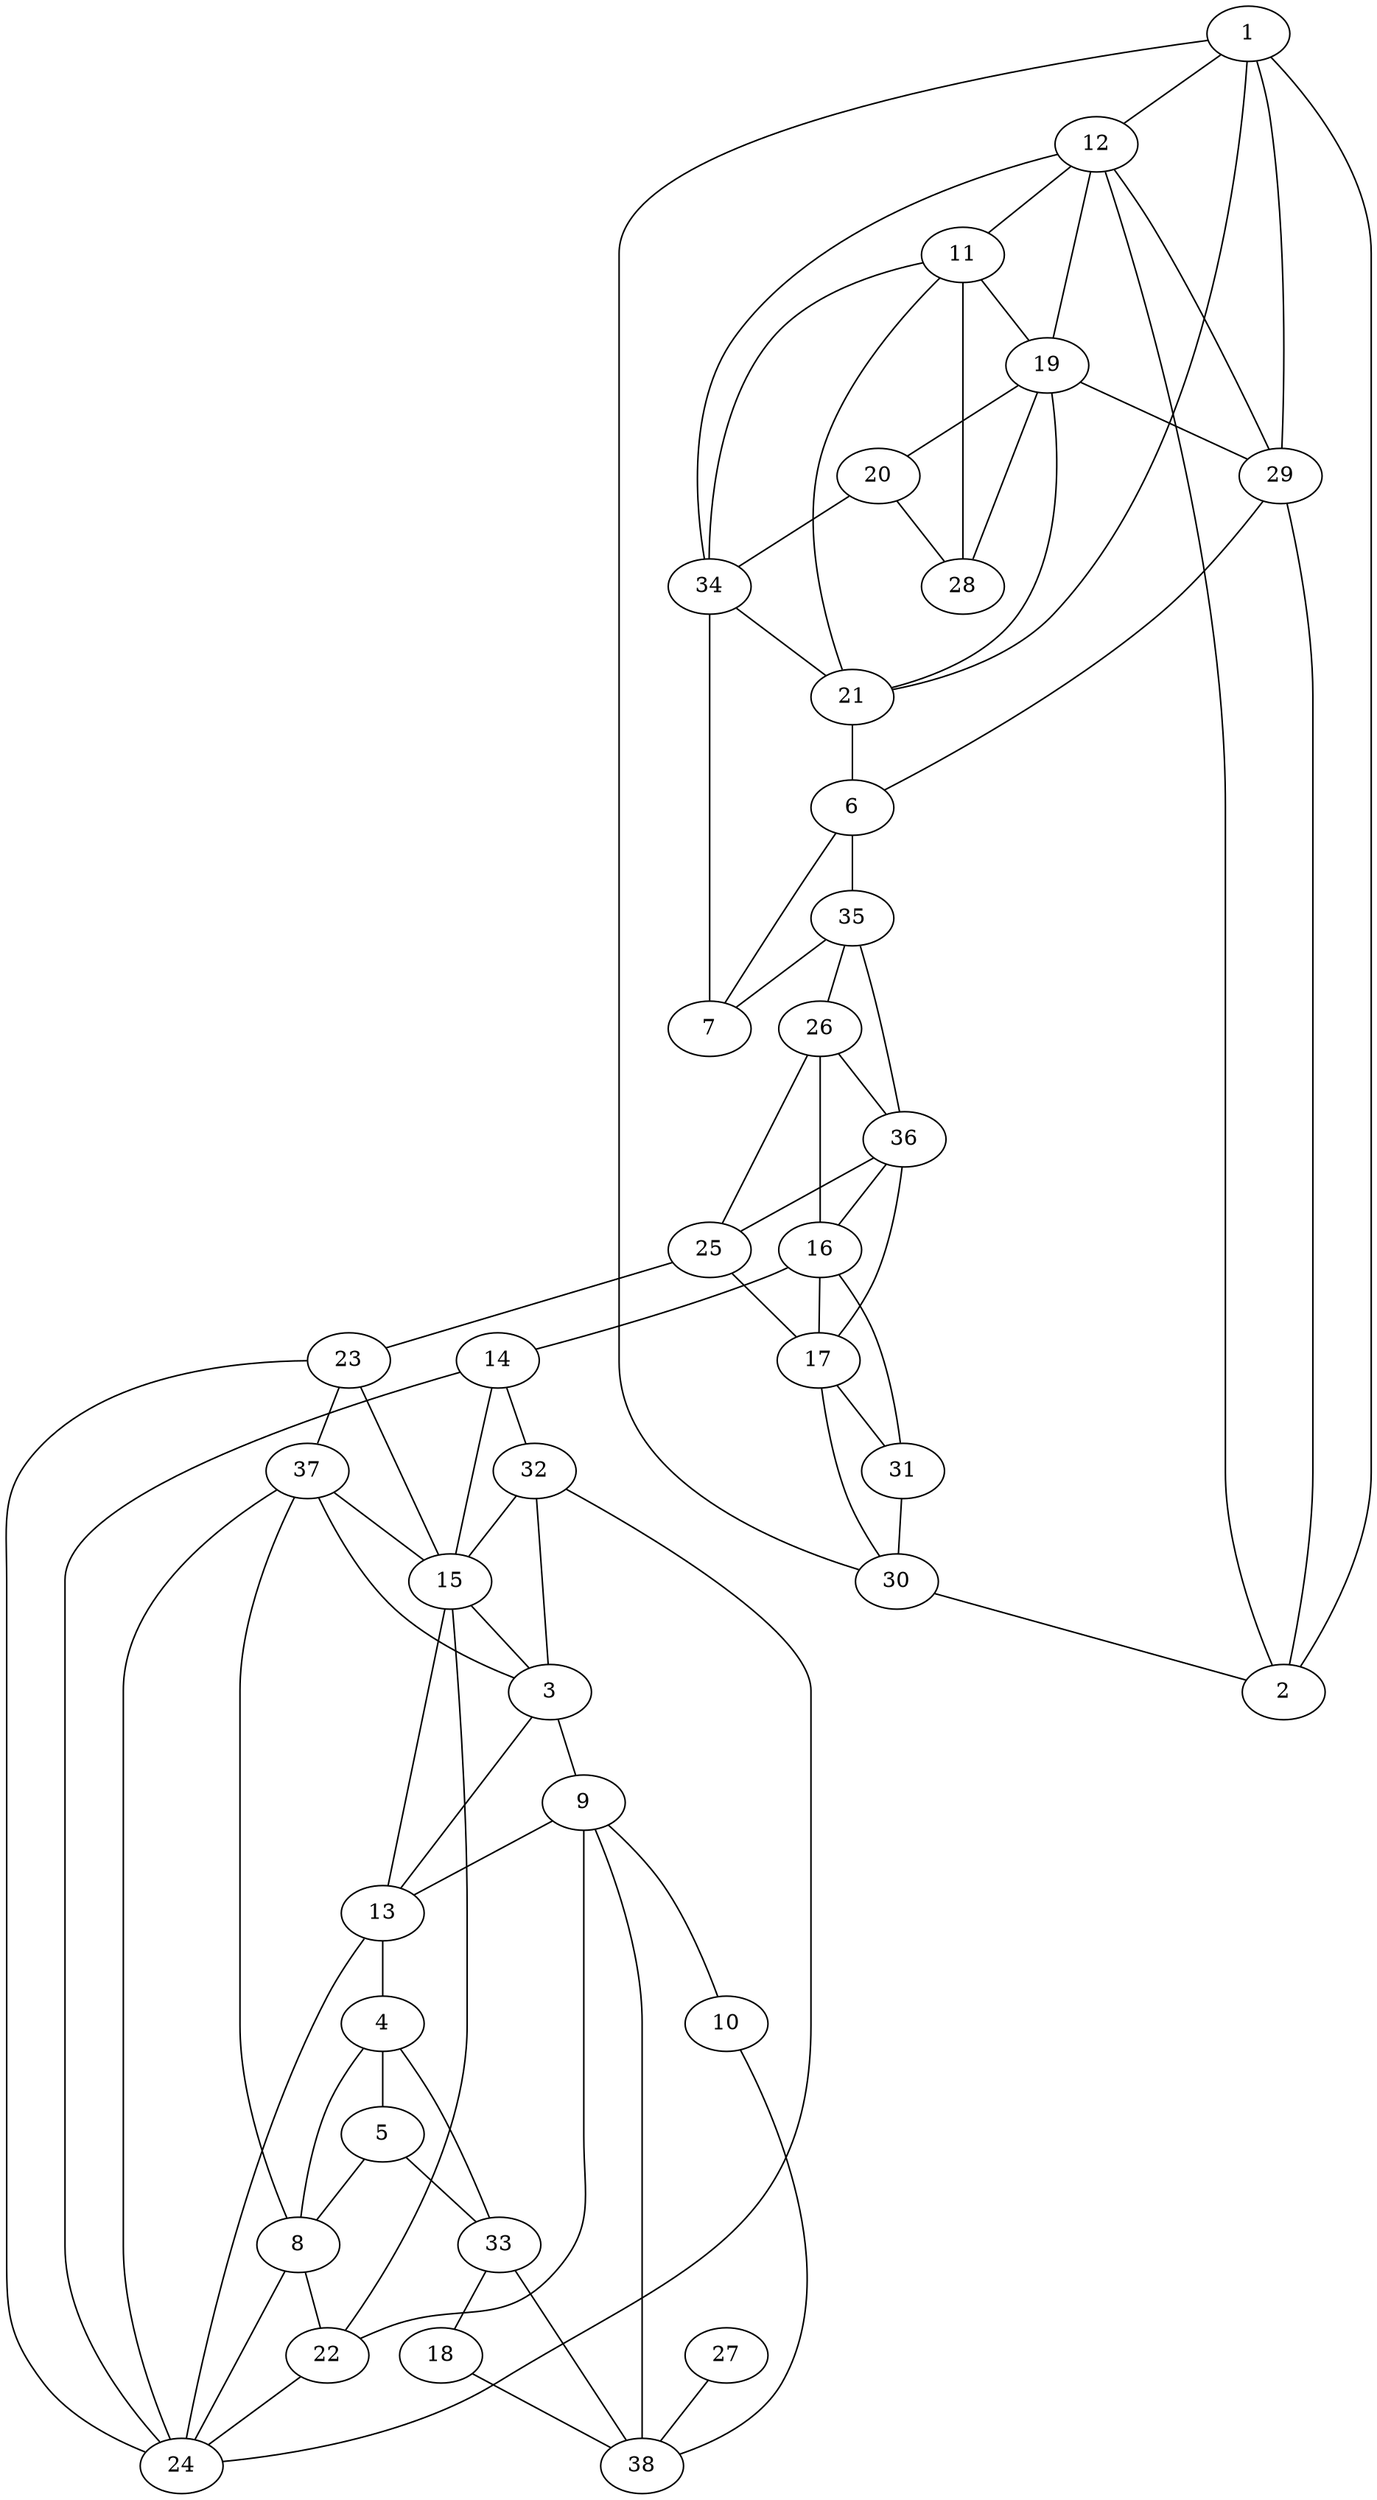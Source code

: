 graph pdb1ist {
	1	 [aaLength=5,
		sequence=YNDIV,
		type=0];
	2	 [aaLength=12,
		sequence=PKTAENFRALCT,
		type=0];
	1 -- 2	 [distance0="12.38603",
		frequency=1,
		type0=1];
	12	 [aaLength=9,
		sequence=PIGRVVFKL,
		type=1];
	1 -- 12	 [distance0="25.47159",
		frequency=1,
		type0=2];
	21	 [aaLength=9,
		sequence=PIGRVVFKL,
		type=1];
	1 -- 21	 [distance0="25.47159",
		frequency=1,
		type0=3];
	3	 [aaLength=5,
		sequence=CPWLD,
		type=0];
	9	 [aaLength=8,
		sequence=GYDIVKKV,
		type=0];
	3 -- 9	 [distance0="19.85377",
		frequency=1,
		type0=2];
	13	 [aaLength=8,
		sequence=VVFGEVVD,
		type=1];
	3 -- 13	 [distance0="3.0",
		frequency=1,
		type0=4];
	4	 [aaLength=8,
		sequence=GYDIVKKV,
		type=0];
	5	 [aaLength=4,
		sequence=ESLG,
		type=0];
	4 -- 5	 [distance0="9.280509",
		distance1="0.0",
		frequency=2,
		type0=1,
		type1=5];
	33	 [aaLength=4,
		sequence=SPSG,
		type=2];
	4 -- 33	 [distance0="12.76566",
		frequency=1,
		type0=2];
	8	 [aaLength=5,
		sequence=CPWLD,
		type=0];
	5 -- 8	 [distance0="26.43967",
		frequency=1,
		type0=3];
	5 -- 33	 [distance0="5.551905",
		distance1="0.0",
		frequency=2,
		type0=1,
		type1=5];
	6	 [aaLength=5,
		sequence=YNDIV,
		type=0];
	7	 [aaLength=12,
		sequence=PKTAENFRALCT,
		type=0];
	6 -- 7	 [distance0="13.06584",
		distance1="0.0",
		frequency=2,
		type0=1,
		type1=5];
	35	 [aaLength=4,
		sequence=GEKG,
		type=2];
	6 -- 35	 [distance0="27.46487",
		frequency=1,
		type0=2];
	34	 [aaLength=4,
		sequence=ADGQ,
		type=2];
	7 -- 34	 [distance0="32.95318",
		frequency=1,
		type0=3];
	8 -- 4	 [distance0="19.77368",
		frequency=1,
		type0=2];
	22	 [aaLength=8,
		sequence=VVFGEVVD,
		type=1];
	8 -- 22	 [distance0="3.0",
		frequency=1,
		type0=4];
	10	 [aaLength=4,
		sequence=ESLG,
		type=0];
	9 -- 10	 [distance0="10.27993",
		distance1="0.0",
		frequency=2,
		type0=1,
		type1=5];
	9 -- 13	 [distance0="17.83078",
		frequency=1,
		type0=3];
	38	 [aaLength=4,
		sequence=SPSG,
		type=2];
	9 -- 38	 [distance0="13.57471",
		frequency=1,
		type0=2];
	10 -- 38	 [distance0="4.525513",
		distance1="0.0",
		frequency=2,
		type0=1,
		type1=5];
	11	 [aaLength=8,
		sequence=SQVYFDVE,
		type=1];
	19	 [aaLength=8,
		sequence=SQVYFDVE,
		type=1];
	11 -- 19	 [distance0="0.0",
		distance1="0.0",
		frequency=2,
		type0=1,
		type1=5];
	12 -- 2	 [distance0="5.0",
		frequency=1,
		type0=4];
	12 -- 11	 [distance0="12.0",
		frequency=1,
		type0=2];
	12 -- 19	 [distance0="12.0",
		frequency=1,
		type0=3];
	13 -- 4	 [distance0="0.0",
		frequency=1,
		type0=5];
	15	 [aaLength=6,
		sequence=QFFITT,
		type=1];
	13 -- 15	 [distance0="16.0",
		frequency=1,
		type0=2];
	24	 [aaLength=6,
		sequence=QFFITT,
		type=1];
	13 -- 24	 [distance0="16.0",
		frequency=1,
		type0=3];
	14	 [aaLength=6,
		sequence=GLLSMA,
		type=1];
	14 -- 15	 [distance0="15.0",
		frequency=1,
		type0=2];
	32	 [aaLength=4,
		sequence=GPNT,
		type=2];
	14 -- 32	 [distance0="2.0",
		frequency=1,
		type0=4];
	15 -- 3	 [distance0="2.0",
		frequency=1,
		type0=4];
	16	 [aaLength=4,
		sequence=MLQG,
		type=1];
	16 -- 14	 [distance0="31.0",
		frequency=1,
		type0=4];
	17	 [aaLength=7,
		sequence=GSPFHRV,
		type=1];
	16 -- 17	 [distance0="11.0",
		frequency=1,
		type0=2];
	31	 [aaLength=4,
		sequence=IPDF,
		type=2];
	17 -- 31	 [distance0="0.0",
		frequency=1,
		type0=5];
	18	 [aaLength=10,
		sequence=RIVVAKSGEL,
		type=1];
	18 -- 38	 [distance0="14.50438",
		frequency=1,
		type0=2];
	20	 [aaLength=8,
		sequence=SQVYFDVE,
		type=1];
	19 -- 20	 [distance0="0.0",
		frequency=1,
		type0=2];
	29	 [aaLength=4,
		sequence=ADGQ,
		type=2];
	19 -- 29	 [distance0="0.0",
		frequency=1,
		type0=5];
	28	 [aaLength=8,
		sequence=SQVYFDVE,
		type=1];
	20 -- 28	 [distance0="0.0",
		frequency=1,
		type0=3];
	20 -- 34	 [distance0="0.0",
		frequency=1,
		type0=5];
	21 -- 6	 [distance0="0.0",
		frequency=1,
		type0=5];
	21 -- 11	 [distance0="12.0",
		frequency=1,
		type0=2];
	21 -- 19	 [distance0="12.0",
		frequency=1,
		type0=3];
	22 -- 9	 [distance0="0.0",
		frequency=1,
		type0=5];
	22 -- 15	 [distance0="16.0",
		frequency=1,
		type0=2];
	22 -- 24	 [distance0="16.0",
		frequency=1,
		type0=3];
	23	 [aaLength=6,
		sequence=GLLSMA,
		type=1];
	23 -- 15	 [distance0="15.0",
		frequency=1,
		type0=2];
	23 -- 24	 [distance0="15.0",
		frequency=1,
		type0=3];
	37	 [aaLength=4,
		sequence=GPNT,
		type=2];
	23 -- 37	 [distance0="2.0",
		frequency=1,
		type0=4];
	24 -- 8	 [distance0="2.0",
		frequency=1,
		type0=4];
	24 -- 14	 [distance0="15.0",
		frequency=1,
		type0=2];
	25	 [aaLength=4,
		sequence=MLQG,
		type=1];
	25 -- 17	 [distance0="11.0",
		frequency=1,
		type0=2];
	25 -- 23	 [distance0="31.0",
		frequency=1,
		type0=4];
	26	 [aaLength=7,
		sequence=GSPFHRV,
		type=1];
	25 -- 26	 [distance0="11.0",
		frequency=1,
		type0=3];
	26 -- 16	 [distance0="11.0",
		frequency=1,
		type0=2];
	36	 [aaLength=4,
		sequence=IPDF,
		type=2];
	26 -- 36	 [distance0="0.0",
		frequency=1,
		type0=5];
	27	 [aaLength=10,
		sequence=RIVVAKSGEL,
		type=1];
	27 -- 38	 [distance0="14.50438",
		frequency=1,
		type0=2];
	28 -- 11	 [distance0="0.0",
		frequency=1,
		type0=1];
	28 -- 19	 [distance0="0.0",
		frequency=1,
		type0=2];
	29 -- 1	 [distance0="37.05535",
		frequency=1,
		type0=3];
	29 -- 2	 [distance0="32.66144",
		frequency=1,
		type0=1];
	29 -- 12	 [distance0="0.0",
		frequency=1,
		type0=5];
	29 -- 6	 [distance0="35.09507",
		frequency=1,
		type0=2];
	30	 [aaLength=4,
		sequence=GEKG,
		type=2];
	30 -- 1	 [distance0="27.18893",
		frequency=1,
		type0=2];
	30 -- 2	 [distance0="15.57436",
		frequency=1,
		type0=1];
	30 -- 17	 [distance0="4.0",
		frequency=1,
		type0=4];
	31 -- 16	 [distance0="36.31338",
		distance1="0.0",
		frequency=2,
		type0=3,
		type1=5];
	31 -- 30	 [distance0="33.09558",
		frequency=1,
		type0=2];
	32 -- 3	 [distance0="21.1353",
		frequency=1,
		type0=1];
	32 -- 15	 [distance0="26.05134",
		distance1="3.0",
		frequency=2,
		type0=2,
		type1=4];
	32 -- 24	 [distance0="26.05134",
		frequency=1,
		type0=3];
	33 -- 18	 [distance0="4.0",
		frequency=1,
		type0=4];
	33 -- 38	 [distance0="25.69824",
		frequency=1,
		type0=3];
	34 -- 12	 [distance0="14.97292",
		frequency=1,
		type0=1];
	34 -- 11	 [distance0="16.49813",
		frequency=1,
		type0=3];
	34 -- 21	 [distance0="14.97292",
		distance1="0.0",
		frequency=2,
		type0=2,
		type1=5];
	35 -- 7	 [distance0="15.49051",
		frequency=1,
		type0=1];
	35 -- 26	 [distance0="4.0",
		frequency=1,
		type0=4];
	35 -- 36	 [distance0="34.67755",
		frequency=1,
		type0=3];
	36 -- 16	 [distance0="15.28271",
		frequency=1,
		type0=1];
	36 -- 17	 [distance0="16.32671",
		frequency=1,
		type0=3];
	36 -- 25	 [distance0="15.28271",
		distance1="0.0",
		frequency=2,
		type0=2,
		type1=5];
	37 -- 3	 [distance0="27.89267",
		frequency=1,
		type0=2];
	37 -- 8	 [distance0="20.68904",
		frequency=1,
		type0=1];
	37 -- 15	 [distance0="37.09799",
		frequency=1,
		type0=3];
	37 -- 24	 [distance0="3.0",
		frequency=1,
		type0=4];
}
